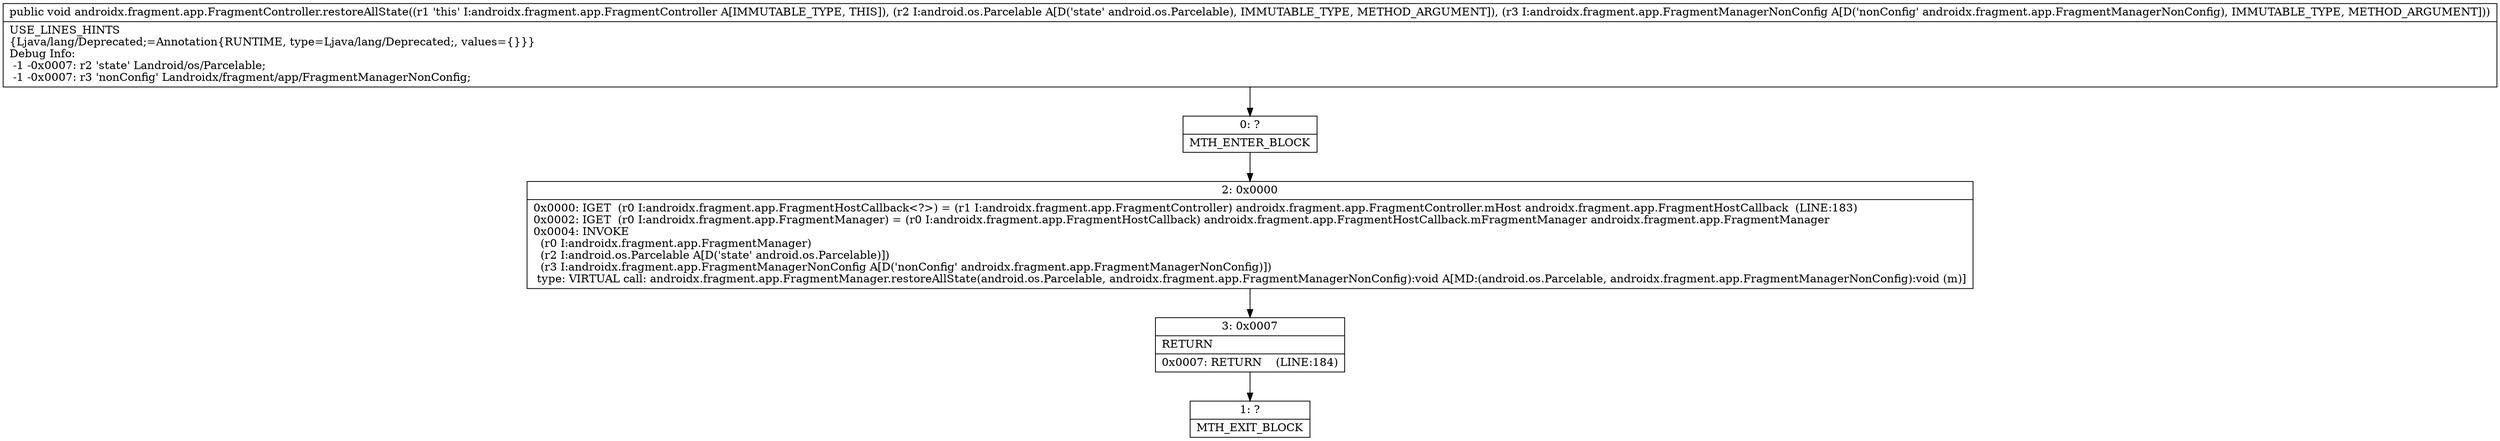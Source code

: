 digraph "CFG forandroidx.fragment.app.FragmentController.restoreAllState(Landroid\/os\/Parcelable;Landroidx\/fragment\/app\/FragmentManagerNonConfig;)V" {
Node_0 [shape=record,label="{0\:\ ?|MTH_ENTER_BLOCK\l}"];
Node_2 [shape=record,label="{2\:\ 0x0000|0x0000: IGET  (r0 I:androidx.fragment.app.FragmentHostCallback\<?\>) = (r1 I:androidx.fragment.app.FragmentController) androidx.fragment.app.FragmentController.mHost androidx.fragment.app.FragmentHostCallback  (LINE:183)\l0x0002: IGET  (r0 I:androidx.fragment.app.FragmentManager) = (r0 I:androidx.fragment.app.FragmentHostCallback) androidx.fragment.app.FragmentHostCallback.mFragmentManager androidx.fragment.app.FragmentManager \l0x0004: INVOKE  \l  (r0 I:androidx.fragment.app.FragmentManager)\l  (r2 I:android.os.Parcelable A[D('state' android.os.Parcelable)])\l  (r3 I:androidx.fragment.app.FragmentManagerNonConfig A[D('nonConfig' androidx.fragment.app.FragmentManagerNonConfig)])\l type: VIRTUAL call: androidx.fragment.app.FragmentManager.restoreAllState(android.os.Parcelable, androidx.fragment.app.FragmentManagerNonConfig):void A[MD:(android.os.Parcelable, androidx.fragment.app.FragmentManagerNonConfig):void (m)]\l}"];
Node_3 [shape=record,label="{3\:\ 0x0007|RETURN\l|0x0007: RETURN    (LINE:184)\l}"];
Node_1 [shape=record,label="{1\:\ ?|MTH_EXIT_BLOCK\l}"];
MethodNode[shape=record,label="{public void androidx.fragment.app.FragmentController.restoreAllState((r1 'this' I:androidx.fragment.app.FragmentController A[IMMUTABLE_TYPE, THIS]), (r2 I:android.os.Parcelable A[D('state' android.os.Parcelable), IMMUTABLE_TYPE, METHOD_ARGUMENT]), (r3 I:androidx.fragment.app.FragmentManagerNonConfig A[D('nonConfig' androidx.fragment.app.FragmentManagerNonConfig), IMMUTABLE_TYPE, METHOD_ARGUMENT]))  | USE_LINES_HINTS\l\{Ljava\/lang\/Deprecated;=Annotation\{RUNTIME, type=Ljava\/lang\/Deprecated;, values=\{\}\}\}\lDebug Info:\l  \-1 \-0x0007: r2 'state' Landroid\/os\/Parcelable;\l  \-1 \-0x0007: r3 'nonConfig' Landroidx\/fragment\/app\/FragmentManagerNonConfig;\l}"];
MethodNode -> Node_0;Node_0 -> Node_2;
Node_2 -> Node_3;
Node_3 -> Node_1;
}

